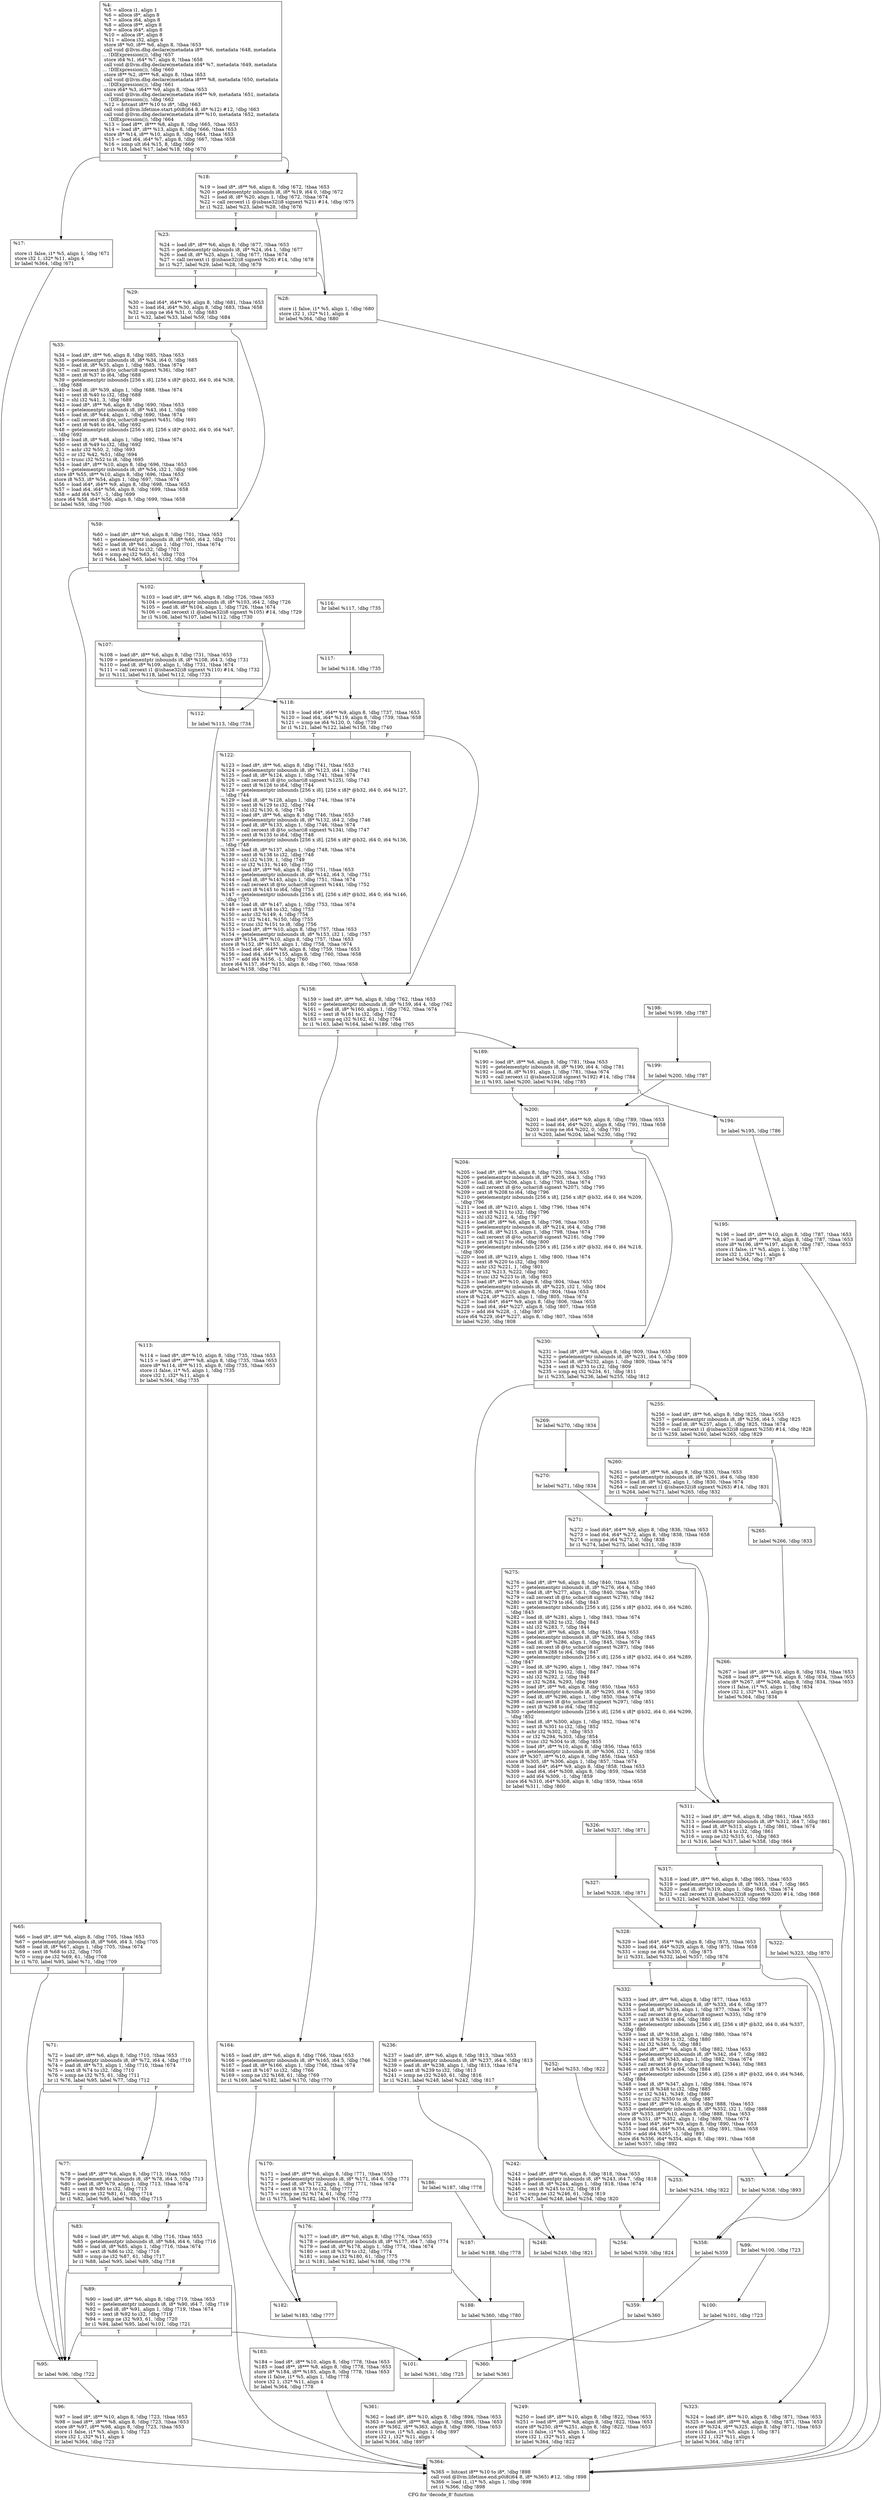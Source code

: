 digraph "CFG for 'decode_8' function" {
	label="CFG for 'decode_8' function";

	Node0x11d8a40 [shape=record,label="{%4:\l  %5 = alloca i1, align 1\l  %6 = alloca i8*, align 8\l  %7 = alloca i64, align 8\l  %8 = alloca i8**, align 8\l  %9 = alloca i64*, align 8\l  %10 = alloca i8*, align 8\l  %11 = alloca i32, align 4\l  store i8* %0, i8** %6, align 8, !tbaa !653\l  call void @llvm.dbg.declare(metadata i8** %6, metadata !648, metadata\l... !DIExpression()), !dbg !657\l  store i64 %1, i64* %7, align 8, !tbaa !658\l  call void @llvm.dbg.declare(metadata i64* %7, metadata !649, metadata\l... !DIExpression()), !dbg !660\l  store i8** %2, i8*** %8, align 8, !tbaa !653\l  call void @llvm.dbg.declare(metadata i8*** %8, metadata !650, metadata\l... !DIExpression()), !dbg !661\l  store i64* %3, i64** %9, align 8, !tbaa !653\l  call void @llvm.dbg.declare(metadata i64** %9, metadata !651, metadata\l... !DIExpression()), !dbg !662\l  %12 = bitcast i8** %10 to i8*, !dbg !663\l  call void @llvm.lifetime.start.p0i8(i64 8, i8* %12) #12, !dbg !663\l  call void @llvm.dbg.declare(metadata i8** %10, metadata !652, metadata\l... !DIExpression()), !dbg !664\l  %13 = load i8**, i8*** %8, align 8, !dbg !665, !tbaa !653\l  %14 = load i8*, i8** %13, align 8, !dbg !666, !tbaa !653\l  store i8* %14, i8** %10, align 8, !dbg !664, !tbaa !653\l  %15 = load i64, i64* %7, align 8, !dbg !667, !tbaa !658\l  %16 = icmp ult i64 %15, 8, !dbg !669\l  br i1 %16, label %17, label %18, !dbg !670\l|{<s0>T|<s1>F}}"];
	Node0x11d8a40:s0 -> Node0x11b9390;
	Node0x11d8a40:s1 -> Node0x11b93e0;
	Node0x11b9390 [shape=record,label="{%17:\l\l  store i1 false, i1* %5, align 1, !dbg !671\l  store i32 1, i32* %11, align 4\l  br label %364, !dbg !671\l}"];
	Node0x11b9390 -> Node0x11ba970;
	Node0x11b93e0 [shape=record,label="{%18:\l\l  %19 = load i8*, i8** %6, align 8, !dbg !672, !tbaa !653\l  %20 = getelementptr inbounds i8, i8* %19, i64 0, !dbg !672\l  %21 = load i8, i8* %20, align 1, !dbg !672, !tbaa !674\l  %22 = call zeroext i1 @isbase32(i8 signext %21) #14, !dbg !675\l  br i1 %22, label %23, label %28, !dbg !676\l|{<s0>T|<s1>F}}"];
	Node0x11b93e0:s0 -> Node0x11b9430;
	Node0x11b93e0:s1 -> Node0x11b9480;
	Node0x11b9430 [shape=record,label="{%23:\l\l  %24 = load i8*, i8** %6, align 8, !dbg !677, !tbaa !653\l  %25 = getelementptr inbounds i8, i8* %24, i64 1, !dbg !677\l  %26 = load i8, i8* %25, align 1, !dbg !677, !tbaa !674\l  %27 = call zeroext i1 @isbase32(i8 signext %26) #14, !dbg !678\l  br i1 %27, label %29, label %28, !dbg !679\l|{<s0>T|<s1>F}}"];
	Node0x11b9430:s0 -> Node0x11b94d0;
	Node0x11b9430:s1 -> Node0x11b9480;
	Node0x11b9480 [shape=record,label="{%28:\l\l  store i1 false, i1* %5, align 1, !dbg !680\l  store i32 1, i32* %11, align 4\l  br label %364, !dbg !680\l}"];
	Node0x11b9480 -> Node0x11ba970;
	Node0x11b94d0 [shape=record,label="{%29:\l\l  %30 = load i64*, i64** %9, align 8, !dbg !681, !tbaa !653\l  %31 = load i64, i64* %30, align 8, !dbg !683, !tbaa !658\l  %32 = icmp ne i64 %31, 0, !dbg !683\l  br i1 %32, label %33, label %59, !dbg !684\l|{<s0>T|<s1>F}}"];
	Node0x11b94d0:s0 -> Node0x11b9520;
	Node0x11b94d0:s1 -> Node0x11b9570;
	Node0x11b9520 [shape=record,label="{%33:\l\l  %34 = load i8*, i8** %6, align 8, !dbg !685, !tbaa !653\l  %35 = getelementptr inbounds i8, i8* %34, i64 0, !dbg !685\l  %36 = load i8, i8* %35, align 1, !dbg !685, !tbaa !674\l  %37 = call zeroext i8 @to_uchar(i8 signext %36), !dbg !687\l  %38 = zext i8 %37 to i64, !dbg !688\l  %39 = getelementptr inbounds [256 x i8], [256 x i8]* @b32, i64 0, i64 %38,\l... !dbg !688\l  %40 = load i8, i8* %39, align 1, !dbg !688, !tbaa !674\l  %41 = sext i8 %40 to i32, !dbg !688\l  %42 = shl i32 %41, 3, !dbg !689\l  %43 = load i8*, i8** %6, align 8, !dbg !690, !tbaa !653\l  %44 = getelementptr inbounds i8, i8* %43, i64 1, !dbg !690\l  %45 = load i8, i8* %44, align 1, !dbg !690, !tbaa !674\l  %46 = call zeroext i8 @to_uchar(i8 signext %45), !dbg !691\l  %47 = zext i8 %46 to i64, !dbg !692\l  %48 = getelementptr inbounds [256 x i8], [256 x i8]* @b32, i64 0, i64 %47,\l... !dbg !692\l  %49 = load i8, i8* %48, align 1, !dbg !692, !tbaa !674\l  %50 = sext i8 %49 to i32, !dbg !692\l  %51 = ashr i32 %50, 2, !dbg !693\l  %52 = or i32 %42, %51, !dbg !694\l  %53 = trunc i32 %52 to i8, !dbg !695\l  %54 = load i8*, i8** %10, align 8, !dbg !696, !tbaa !653\l  %55 = getelementptr inbounds i8, i8* %54, i32 1, !dbg !696\l  store i8* %55, i8** %10, align 8, !dbg !696, !tbaa !653\l  store i8 %53, i8* %54, align 1, !dbg !697, !tbaa !674\l  %56 = load i64*, i64** %9, align 8, !dbg !698, !tbaa !653\l  %57 = load i64, i64* %56, align 8, !dbg !699, !tbaa !658\l  %58 = add i64 %57, -1, !dbg !699\l  store i64 %58, i64* %56, align 8, !dbg !699, !tbaa !658\l  br label %59, !dbg !700\l}"];
	Node0x11b9520 -> Node0x11b9570;
	Node0x11b9570 [shape=record,label="{%59:\l\l  %60 = load i8*, i8** %6, align 8, !dbg !701, !tbaa !653\l  %61 = getelementptr inbounds i8, i8* %60, i64 2, !dbg !701\l  %62 = load i8, i8* %61, align 1, !dbg !701, !tbaa !674\l  %63 = sext i8 %62 to i32, !dbg !701\l  %64 = icmp eq i32 %63, 61, !dbg !703\l  br i1 %64, label %65, label %102, !dbg !704\l|{<s0>T|<s1>F}}"];
	Node0x11b9570:s0 -> Node0x11b95c0;
	Node0x11b9570:s1 -> Node0x11b98e0;
	Node0x11b95c0 [shape=record,label="{%65:\l\l  %66 = load i8*, i8** %6, align 8, !dbg !705, !tbaa !653\l  %67 = getelementptr inbounds i8, i8* %66, i64 3, !dbg !705\l  %68 = load i8, i8* %67, align 1, !dbg !705, !tbaa !674\l  %69 = sext i8 %68 to i32, !dbg !705\l  %70 = icmp ne i32 %69, 61, !dbg !708\l  br i1 %70, label %95, label %71, !dbg !709\l|{<s0>T|<s1>F}}"];
	Node0x11b95c0:s0 -> Node0x11b9750;
	Node0x11b95c0:s1 -> Node0x11b9610;
	Node0x11b9610 [shape=record,label="{%71:\l\l  %72 = load i8*, i8** %6, align 8, !dbg !710, !tbaa !653\l  %73 = getelementptr inbounds i8, i8* %72, i64 4, !dbg !710\l  %74 = load i8, i8* %73, align 1, !dbg !710, !tbaa !674\l  %75 = sext i8 %74 to i32, !dbg !710\l  %76 = icmp ne i32 %75, 61, !dbg !711\l  br i1 %76, label %95, label %77, !dbg !712\l|{<s0>T|<s1>F}}"];
	Node0x11b9610:s0 -> Node0x11b9750;
	Node0x11b9610:s1 -> Node0x11b9660;
	Node0x11b9660 [shape=record,label="{%77:\l\l  %78 = load i8*, i8** %6, align 8, !dbg !713, !tbaa !653\l  %79 = getelementptr inbounds i8, i8* %78, i64 5, !dbg !713\l  %80 = load i8, i8* %79, align 1, !dbg !713, !tbaa !674\l  %81 = sext i8 %80 to i32, !dbg !713\l  %82 = icmp ne i32 %81, 61, !dbg !714\l  br i1 %82, label %95, label %83, !dbg !715\l|{<s0>T|<s1>F}}"];
	Node0x11b9660:s0 -> Node0x11b9750;
	Node0x11b9660:s1 -> Node0x11b96b0;
	Node0x11b96b0 [shape=record,label="{%83:\l\l  %84 = load i8*, i8** %6, align 8, !dbg !716, !tbaa !653\l  %85 = getelementptr inbounds i8, i8* %84, i64 6, !dbg !716\l  %86 = load i8, i8* %85, align 1, !dbg !716, !tbaa !674\l  %87 = sext i8 %86 to i32, !dbg !716\l  %88 = icmp ne i32 %87, 61, !dbg !717\l  br i1 %88, label %95, label %89, !dbg !718\l|{<s0>T|<s1>F}}"];
	Node0x11b96b0:s0 -> Node0x11b9750;
	Node0x11b96b0:s1 -> Node0x11b9700;
	Node0x11b9700 [shape=record,label="{%89:\l\l  %90 = load i8*, i8** %6, align 8, !dbg !719, !tbaa !653\l  %91 = getelementptr inbounds i8, i8* %90, i64 7, !dbg !719\l  %92 = load i8, i8* %91, align 1, !dbg !719, !tbaa !674\l  %93 = sext i8 %92 to i32, !dbg !719\l  %94 = icmp ne i32 %93, 61, !dbg !720\l  br i1 %94, label %95, label %101, !dbg !721\l|{<s0>T|<s1>F}}"];
	Node0x11b9700:s0 -> Node0x11b9750;
	Node0x11b9700:s1 -> Node0x11b9890;
	Node0x11b9750 [shape=record,label="{%95:\l\l  br label %96, !dbg !722\l}"];
	Node0x11b9750 -> Node0x11b97a0;
	Node0x11b97a0 [shape=record,label="{%96:\l\l  %97 = load i8*, i8** %10, align 8, !dbg !723, !tbaa !653\l  %98 = load i8**, i8*** %8, align 8, !dbg !723, !tbaa !653\l  store i8* %97, i8** %98, align 8, !dbg !723, !tbaa !653\l  store i1 false, i1* %5, align 1, !dbg !723\l  store i32 1, i32* %11, align 4\l  br label %364, !dbg !723\l}"];
	Node0x11b97a0 -> Node0x11ba970;
	Node0x11b97f0 [shape=record,label="{%99:                                                  \l  br label %100, !dbg !723\l}"];
	Node0x11b97f0 -> Node0x11b9840;
	Node0x11b9840 [shape=record,label="{%100:\l\l  br label %101, !dbg !723\l}"];
	Node0x11b9840 -> Node0x11b9890;
	Node0x11b9890 [shape=record,label="{%101:\l\l  br label %361, !dbg !725\l}"];
	Node0x11b9890 -> Node0x11ba920;
	Node0x11b98e0 [shape=record,label="{%102:\l\l  %103 = load i8*, i8** %6, align 8, !dbg !726, !tbaa !653\l  %104 = getelementptr inbounds i8, i8* %103, i64 2, !dbg !726\l  %105 = load i8, i8* %104, align 1, !dbg !726, !tbaa !674\l  %106 = call zeroext i1 @isbase32(i8 signext %105) #14, !dbg !729\l  br i1 %106, label %107, label %112, !dbg !730\l|{<s0>T|<s1>F}}"];
	Node0x11b98e0:s0 -> Node0x11b9930;
	Node0x11b98e0:s1 -> Node0x11b9980;
	Node0x11b9930 [shape=record,label="{%107:\l\l  %108 = load i8*, i8** %6, align 8, !dbg !731, !tbaa !653\l  %109 = getelementptr inbounds i8, i8* %108, i64 3, !dbg !731\l  %110 = load i8, i8* %109, align 1, !dbg !731, !tbaa !674\l  %111 = call zeroext i1 @isbase32(i8 signext %110) #14, !dbg !732\l  br i1 %111, label %118, label %112, !dbg !733\l|{<s0>T|<s1>F}}"];
	Node0x11b9930:s0 -> Node0x11b9ac0;
	Node0x11b9930:s1 -> Node0x11b9980;
	Node0x11b9980 [shape=record,label="{%112:\l\l  br label %113, !dbg !734\l}"];
	Node0x11b9980 -> Node0x11b99d0;
	Node0x11b99d0 [shape=record,label="{%113:\l\l  %114 = load i8*, i8** %10, align 8, !dbg !735, !tbaa !653\l  %115 = load i8**, i8*** %8, align 8, !dbg !735, !tbaa !653\l  store i8* %114, i8** %115, align 8, !dbg !735, !tbaa !653\l  store i1 false, i1* %5, align 1, !dbg !735\l  store i32 1, i32* %11, align 4\l  br label %364, !dbg !735\l}"];
	Node0x11b99d0 -> Node0x11ba970;
	Node0x11b9a20 [shape=record,label="{%116:                                                  \l  br label %117, !dbg !735\l}"];
	Node0x11b9a20 -> Node0x11b9a70;
	Node0x11b9a70 [shape=record,label="{%117:\l\l  br label %118, !dbg !735\l}"];
	Node0x11b9a70 -> Node0x11b9ac0;
	Node0x11b9ac0 [shape=record,label="{%118:\l\l  %119 = load i64*, i64** %9, align 8, !dbg !737, !tbaa !653\l  %120 = load i64, i64* %119, align 8, !dbg !739, !tbaa !658\l  %121 = icmp ne i64 %120, 0, !dbg !739\l  br i1 %121, label %122, label %158, !dbg !740\l|{<s0>T|<s1>F}}"];
	Node0x11b9ac0:s0 -> Node0x11b9b10;
	Node0x11b9ac0:s1 -> Node0x11b9b60;
	Node0x11b9b10 [shape=record,label="{%122:\l\l  %123 = load i8*, i8** %6, align 8, !dbg !741, !tbaa !653\l  %124 = getelementptr inbounds i8, i8* %123, i64 1, !dbg !741\l  %125 = load i8, i8* %124, align 1, !dbg !741, !tbaa !674\l  %126 = call zeroext i8 @to_uchar(i8 signext %125), !dbg !743\l  %127 = zext i8 %126 to i64, !dbg !744\l  %128 = getelementptr inbounds [256 x i8], [256 x i8]* @b32, i64 0, i64 %127,\l... !dbg !744\l  %129 = load i8, i8* %128, align 1, !dbg !744, !tbaa !674\l  %130 = sext i8 %129 to i32, !dbg !744\l  %131 = shl i32 %130, 6, !dbg !745\l  %132 = load i8*, i8** %6, align 8, !dbg !746, !tbaa !653\l  %133 = getelementptr inbounds i8, i8* %132, i64 2, !dbg !746\l  %134 = load i8, i8* %133, align 1, !dbg !746, !tbaa !674\l  %135 = call zeroext i8 @to_uchar(i8 signext %134), !dbg !747\l  %136 = zext i8 %135 to i64, !dbg !748\l  %137 = getelementptr inbounds [256 x i8], [256 x i8]* @b32, i64 0, i64 %136,\l... !dbg !748\l  %138 = load i8, i8* %137, align 1, !dbg !748, !tbaa !674\l  %139 = sext i8 %138 to i32, !dbg !748\l  %140 = shl i32 %139, 1, !dbg !749\l  %141 = or i32 %131, %140, !dbg !750\l  %142 = load i8*, i8** %6, align 8, !dbg !751, !tbaa !653\l  %143 = getelementptr inbounds i8, i8* %142, i64 3, !dbg !751\l  %144 = load i8, i8* %143, align 1, !dbg !751, !tbaa !674\l  %145 = call zeroext i8 @to_uchar(i8 signext %144), !dbg !752\l  %146 = zext i8 %145 to i64, !dbg !753\l  %147 = getelementptr inbounds [256 x i8], [256 x i8]* @b32, i64 0, i64 %146,\l... !dbg !753\l  %148 = load i8, i8* %147, align 1, !dbg !753, !tbaa !674\l  %149 = sext i8 %148 to i32, !dbg !753\l  %150 = ashr i32 %149, 4, !dbg !754\l  %151 = or i32 %141, %150, !dbg !755\l  %152 = trunc i32 %151 to i8, !dbg !756\l  %153 = load i8*, i8** %10, align 8, !dbg !757, !tbaa !653\l  %154 = getelementptr inbounds i8, i8* %153, i32 1, !dbg !757\l  store i8* %154, i8** %10, align 8, !dbg !757, !tbaa !653\l  store i8 %152, i8* %153, align 1, !dbg !758, !tbaa !674\l  %155 = load i64*, i64** %9, align 8, !dbg !759, !tbaa !653\l  %156 = load i64, i64* %155, align 8, !dbg !760, !tbaa !658\l  %157 = add i64 %156, -1, !dbg !760\l  store i64 %157, i64* %155, align 8, !dbg !760, !tbaa !658\l  br label %158, !dbg !761\l}"];
	Node0x11b9b10 -> Node0x11b9b60;
	Node0x11b9b60 [shape=record,label="{%158:\l\l  %159 = load i8*, i8** %6, align 8, !dbg !762, !tbaa !653\l  %160 = getelementptr inbounds i8, i8* %159, i64 4, !dbg !762\l  %161 = load i8, i8* %160, align 1, !dbg !762, !tbaa !674\l  %162 = sext i8 %161 to i32, !dbg !762\l  %163 = icmp eq i32 %162, 61, !dbg !764\l  br i1 %163, label %164, label %189, !dbg !765\l|{<s0>T|<s1>F}}"];
	Node0x11b9b60:s0 -> Node0x11b9bb0;
	Node0x11b9b60:s1 -> Node0x11b9e30;
	Node0x11b9bb0 [shape=record,label="{%164:\l\l  %165 = load i8*, i8** %6, align 8, !dbg !766, !tbaa !653\l  %166 = getelementptr inbounds i8, i8* %165, i64 5, !dbg !766\l  %167 = load i8, i8* %166, align 1, !dbg !766, !tbaa !674\l  %168 = sext i8 %167 to i32, !dbg !766\l  %169 = icmp ne i32 %168, 61, !dbg !769\l  br i1 %169, label %182, label %170, !dbg !770\l|{<s0>T|<s1>F}}"];
	Node0x11b9bb0:s0 -> Node0x11b9ca0;
	Node0x11b9bb0:s1 -> Node0x11b9c00;
	Node0x11b9c00 [shape=record,label="{%170:\l\l  %171 = load i8*, i8** %6, align 8, !dbg !771, !tbaa !653\l  %172 = getelementptr inbounds i8, i8* %171, i64 6, !dbg !771\l  %173 = load i8, i8* %172, align 1, !dbg !771, !tbaa !674\l  %174 = sext i8 %173 to i32, !dbg !771\l  %175 = icmp ne i32 %174, 61, !dbg !772\l  br i1 %175, label %182, label %176, !dbg !773\l|{<s0>T|<s1>F}}"];
	Node0x11b9c00:s0 -> Node0x11b9ca0;
	Node0x11b9c00:s1 -> Node0x11b9c50;
	Node0x11b9c50 [shape=record,label="{%176:\l\l  %177 = load i8*, i8** %6, align 8, !dbg !774, !tbaa !653\l  %178 = getelementptr inbounds i8, i8* %177, i64 7, !dbg !774\l  %179 = load i8, i8* %178, align 1, !dbg !774, !tbaa !674\l  %180 = sext i8 %179 to i32, !dbg !774\l  %181 = icmp ne i32 %180, 61, !dbg !775\l  br i1 %181, label %182, label %188, !dbg !776\l|{<s0>T|<s1>F}}"];
	Node0x11b9c50:s0 -> Node0x11b9ca0;
	Node0x11b9c50:s1 -> Node0x11b9de0;
	Node0x11b9ca0 [shape=record,label="{%182:\l\l  br label %183, !dbg !777\l}"];
	Node0x11b9ca0 -> Node0x11b9cf0;
	Node0x11b9cf0 [shape=record,label="{%183:\l\l  %184 = load i8*, i8** %10, align 8, !dbg !778, !tbaa !653\l  %185 = load i8**, i8*** %8, align 8, !dbg !778, !tbaa !653\l  store i8* %184, i8** %185, align 8, !dbg !778, !tbaa !653\l  store i1 false, i1* %5, align 1, !dbg !778\l  store i32 1, i32* %11, align 4\l  br label %364, !dbg !778\l}"];
	Node0x11b9cf0 -> Node0x11ba970;
	Node0x11b9d40 [shape=record,label="{%186:                                                  \l  br label %187, !dbg !778\l}"];
	Node0x11b9d40 -> Node0x11b9d90;
	Node0x11b9d90 [shape=record,label="{%187:\l\l  br label %188, !dbg !778\l}"];
	Node0x11b9d90 -> Node0x11b9de0;
	Node0x11b9de0 [shape=record,label="{%188:\l\l  br label %360, !dbg !780\l}"];
	Node0x11b9de0 -> Node0x11ba8d0;
	Node0x11b9e30 [shape=record,label="{%189:\l\l  %190 = load i8*, i8** %6, align 8, !dbg !781, !tbaa !653\l  %191 = getelementptr inbounds i8, i8* %190, i64 4, !dbg !781\l  %192 = load i8, i8* %191, align 1, !dbg !781, !tbaa !674\l  %193 = call zeroext i1 @isbase32(i8 signext %192) #14, !dbg !784\l  br i1 %193, label %200, label %194, !dbg !785\l|{<s0>T|<s1>F}}"];
	Node0x11b9e30:s0 -> Node0x11b9fc0;
	Node0x11b9e30:s1 -> Node0x11b9e80;
	Node0x11b9e80 [shape=record,label="{%194:\l\l  br label %195, !dbg !786\l}"];
	Node0x11b9e80 -> Node0x11b9ed0;
	Node0x11b9ed0 [shape=record,label="{%195:\l\l  %196 = load i8*, i8** %10, align 8, !dbg !787, !tbaa !653\l  %197 = load i8**, i8*** %8, align 8, !dbg !787, !tbaa !653\l  store i8* %196, i8** %197, align 8, !dbg !787, !tbaa !653\l  store i1 false, i1* %5, align 1, !dbg !787\l  store i32 1, i32* %11, align 4\l  br label %364, !dbg !787\l}"];
	Node0x11b9ed0 -> Node0x11ba970;
	Node0x11b9f20 [shape=record,label="{%198:                                                  \l  br label %199, !dbg !787\l}"];
	Node0x11b9f20 -> Node0x11b9f70;
	Node0x11b9f70 [shape=record,label="{%199:\l\l  br label %200, !dbg !787\l}"];
	Node0x11b9f70 -> Node0x11b9fc0;
	Node0x11b9fc0 [shape=record,label="{%200:\l\l  %201 = load i64*, i64** %9, align 8, !dbg !789, !tbaa !653\l  %202 = load i64, i64* %201, align 8, !dbg !791, !tbaa !658\l  %203 = icmp ne i64 %202, 0, !dbg !791\l  br i1 %203, label %204, label %230, !dbg !792\l|{<s0>T|<s1>F}}"];
	Node0x11b9fc0:s0 -> Node0x11ba010;
	Node0x11b9fc0:s1 -> Node0x11ba060;
	Node0x11ba010 [shape=record,label="{%204:\l\l  %205 = load i8*, i8** %6, align 8, !dbg !793, !tbaa !653\l  %206 = getelementptr inbounds i8, i8* %205, i64 3, !dbg !793\l  %207 = load i8, i8* %206, align 1, !dbg !793, !tbaa !674\l  %208 = call zeroext i8 @to_uchar(i8 signext %207), !dbg !795\l  %209 = zext i8 %208 to i64, !dbg !796\l  %210 = getelementptr inbounds [256 x i8], [256 x i8]* @b32, i64 0, i64 %209,\l... !dbg !796\l  %211 = load i8, i8* %210, align 1, !dbg !796, !tbaa !674\l  %212 = sext i8 %211 to i32, !dbg !796\l  %213 = shl i32 %212, 4, !dbg !797\l  %214 = load i8*, i8** %6, align 8, !dbg !798, !tbaa !653\l  %215 = getelementptr inbounds i8, i8* %214, i64 4, !dbg !798\l  %216 = load i8, i8* %215, align 1, !dbg !798, !tbaa !674\l  %217 = call zeroext i8 @to_uchar(i8 signext %216), !dbg !799\l  %218 = zext i8 %217 to i64, !dbg !800\l  %219 = getelementptr inbounds [256 x i8], [256 x i8]* @b32, i64 0, i64 %218,\l... !dbg !800\l  %220 = load i8, i8* %219, align 1, !dbg !800, !tbaa !674\l  %221 = sext i8 %220 to i32, !dbg !800\l  %222 = ashr i32 %221, 1, !dbg !801\l  %223 = or i32 %213, %222, !dbg !802\l  %224 = trunc i32 %223 to i8, !dbg !803\l  %225 = load i8*, i8** %10, align 8, !dbg !804, !tbaa !653\l  %226 = getelementptr inbounds i8, i8* %225, i32 1, !dbg !804\l  store i8* %226, i8** %10, align 8, !dbg !804, !tbaa !653\l  store i8 %224, i8* %225, align 1, !dbg !805, !tbaa !674\l  %227 = load i64*, i64** %9, align 8, !dbg !806, !tbaa !653\l  %228 = load i64, i64* %227, align 8, !dbg !807, !tbaa !658\l  %229 = add i64 %228, -1, !dbg !807\l  store i64 %229, i64* %227, align 8, !dbg !807, !tbaa !658\l  br label %230, !dbg !808\l}"];
	Node0x11ba010 -> Node0x11ba060;
	Node0x11ba060 [shape=record,label="{%230:\l\l  %231 = load i8*, i8** %6, align 8, !dbg !809, !tbaa !653\l  %232 = getelementptr inbounds i8, i8* %231, i64 5, !dbg !809\l  %233 = load i8, i8* %232, align 1, !dbg !809, !tbaa !674\l  %234 = sext i8 %233 to i32, !dbg !809\l  %235 = icmp eq i32 %234, 61, !dbg !811\l  br i1 %235, label %236, label %255, !dbg !812\l|{<s0>T|<s1>F}}"];
	Node0x11ba060:s0 -> Node0x11ba0b0;
	Node0x11ba060:s1 -> Node0x11ba2e0;
	Node0x11ba0b0 [shape=record,label="{%236:\l\l  %237 = load i8*, i8** %6, align 8, !dbg !813, !tbaa !653\l  %238 = getelementptr inbounds i8, i8* %237, i64 6, !dbg !813\l  %239 = load i8, i8* %238, align 1, !dbg !813, !tbaa !674\l  %240 = sext i8 %239 to i32, !dbg !813\l  %241 = icmp ne i32 %240, 61, !dbg !816\l  br i1 %241, label %248, label %242, !dbg !817\l|{<s0>T|<s1>F}}"];
	Node0x11ba0b0:s0 -> Node0x11ba150;
	Node0x11ba0b0:s1 -> Node0x11ba100;
	Node0x11ba100 [shape=record,label="{%242:\l\l  %243 = load i8*, i8** %6, align 8, !dbg !818, !tbaa !653\l  %244 = getelementptr inbounds i8, i8* %243, i64 7, !dbg !818\l  %245 = load i8, i8* %244, align 1, !dbg !818, !tbaa !674\l  %246 = sext i8 %245 to i32, !dbg !818\l  %247 = icmp ne i32 %246, 61, !dbg !819\l  br i1 %247, label %248, label %254, !dbg !820\l|{<s0>T|<s1>F}}"];
	Node0x11ba100:s0 -> Node0x11ba150;
	Node0x11ba100:s1 -> Node0x11ba290;
	Node0x11ba150 [shape=record,label="{%248:\l\l  br label %249, !dbg !821\l}"];
	Node0x11ba150 -> Node0x11ba1a0;
	Node0x11ba1a0 [shape=record,label="{%249:\l\l  %250 = load i8*, i8** %10, align 8, !dbg !822, !tbaa !653\l  %251 = load i8**, i8*** %8, align 8, !dbg !822, !tbaa !653\l  store i8* %250, i8** %251, align 8, !dbg !822, !tbaa !653\l  store i1 false, i1* %5, align 1, !dbg !822\l  store i32 1, i32* %11, align 4\l  br label %364, !dbg !822\l}"];
	Node0x11ba1a0 -> Node0x11ba970;
	Node0x11ba1f0 [shape=record,label="{%252:                                                  \l  br label %253, !dbg !822\l}"];
	Node0x11ba1f0 -> Node0x11ba240;
	Node0x11ba240 [shape=record,label="{%253:\l\l  br label %254, !dbg !822\l}"];
	Node0x11ba240 -> Node0x11ba290;
	Node0x11ba290 [shape=record,label="{%254:\l\l  br label %359, !dbg !824\l}"];
	Node0x11ba290 -> Node0x11ba880;
	Node0x11ba2e0 [shape=record,label="{%255:\l\l  %256 = load i8*, i8** %6, align 8, !dbg !825, !tbaa !653\l  %257 = getelementptr inbounds i8, i8* %256, i64 5, !dbg !825\l  %258 = load i8, i8* %257, align 1, !dbg !825, !tbaa !674\l  %259 = call zeroext i1 @isbase32(i8 signext %258) #14, !dbg !828\l  br i1 %259, label %260, label %265, !dbg !829\l|{<s0>T|<s1>F}}"];
	Node0x11ba2e0:s0 -> Node0x11ba330;
	Node0x11ba2e0:s1 -> Node0x11ba380;
	Node0x11ba330 [shape=record,label="{%260:\l\l  %261 = load i8*, i8** %6, align 8, !dbg !830, !tbaa !653\l  %262 = getelementptr inbounds i8, i8* %261, i64 6, !dbg !830\l  %263 = load i8, i8* %262, align 1, !dbg !830, !tbaa !674\l  %264 = call zeroext i1 @isbase32(i8 signext %263) #14, !dbg !831\l  br i1 %264, label %271, label %265, !dbg !832\l|{<s0>T|<s1>F}}"];
	Node0x11ba330:s0 -> Node0x11ba4c0;
	Node0x11ba330:s1 -> Node0x11ba380;
	Node0x11ba380 [shape=record,label="{%265:\l\l  br label %266, !dbg !833\l}"];
	Node0x11ba380 -> Node0x11ba3d0;
	Node0x11ba3d0 [shape=record,label="{%266:\l\l  %267 = load i8*, i8** %10, align 8, !dbg !834, !tbaa !653\l  %268 = load i8**, i8*** %8, align 8, !dbg !834, !tbaa !653\l  store i8* %267, i8** %268, align 8, !dbg !834, !tbaa !653\l  store i1 false, i1* %5, align 1, !dbg !834\l  store i32 1, i32* %11, align 4\l  br label %364, !dbg !834\l}"];
	Node0x11ba3d0 -> Node0x11ba970;
	Node0x11ba420 [shape=record,label="{%269:                                                  \l  br label %270, !dbg !834\l}"];
	Node0x11ba420 -> Node0x11ba470;
	Node0x11ba470 [shape=record,label="{%270:\l\l  br label %271, !dbg !834\l}"];
	Node0x11ba470 -> Node0x11ba4c0;
	Node0x11ba4c0 [shape=record,label="{%271:\l\l  %272 = load i64*, i64** %9, align 8, !dbg !836, !tbaa !653\l  %273 = load i64, i64* %272, align 8, !dbg !838, !tbaa !658\l  %274 = icmp ne i64 %273, 0, !dbg !838\l  br i1 %274, label %275, label %311, !dbg !839\l|{<s0>T|<s1>F}}"];
	Node0x11ba4c0:s0 -> Node0x11ba510;
	Node0x11ba4c0:s1 -> Node0x11ba560;
	Node0x11ba510 [shape=record,label="{%275:\l\l  %276 = load i8*, i8** %6, align 8, !dbg !840, !tbaa !653\l  %277 = getelementptr inbounds i8, i8* %276, i64 4, !dbg !840\l  %278 = load i8, i8* %277, align 1, !dbg !840, !tbaa !674\l  %279 = call zeroext i8 @to_uchar(i8 signext %278), !dbg !842\l  %280 = zext i8 %279 to i64, !dbg !843\l  %281 = getelementptr inbounds [256 x i8], [256 x i8]* @b32, i64 0, i64 %280,\l... !dbg !843\l  %282 = load i8, i8* %281, align 1, !dbg !843, !tbaa !674\l  %283 = sext i8 %282 to i32, !dbg !843\l  %284 = shl i32 %283, 7, !dbg !844\l  %285 = load i8*, i8** %6, align 8, !dbg !845, !tbaa !653\l  %286 = getelementptr inbounds i8, i8* %285, i64 5, !dbg !845\l  %287 = load i8, i8* %286, align 1, !dbg !845, !tbaa !674\l  %288 = call zeroext i8 @to_uchar(i8 signext %287), !dbg !846\l  %289 = zext i8 %288 to i64, !dbg !847\l  %290 = getelementptr inbounds [256 x i8], [256 x i8]* @b32, i64 0, i64 %289,\l... !dbg !847\l  %291 = load i8, i8* %290, align 1, !dbg !847, !tbaa !674\l  %292 = sext i8 %291 to i32, !dbg !847\l  %293 = shl i32 %292, 2, !dbg !848\l  %294 = or i32 %284, %293, !dbg !849\l  %295 = load i8*, i8** %6, align 8, !dbg !850, !tbaa !653\l  %296 = getelementptr inbounds i8, i8* %295, i64 6, !dbg !850\l  %297 = load i8, i8* %296, align 1, !dbg !850, !tbaa !674\l  %298 = call zeroext i8 @to_uchar(i8 signext %297), !dbg !851\l  %299 = zext i8 %298 to i64, !dbg !852\l  %300 = getelementptr inbounds [256 x i8], [256 x i8]* @b32, i64 0, i64 %299,\l... !dbg !852\l  %301 = load i8, i8* %300, align 1, !dbg !852, !tbaa !674\l  %302 = sext i8 %301 to i32, !dbg !852\l  %303 = ashr i32 %302, 3, !dbg !853\l  %304 = or i32 %294, %303, !dbg !854\l  %305 = trunc i32 %304 to i8, !dbg !855\l  %306 = load i8*, i8** %10, align 8, !dbg !856, !tbaa !653\l  %307 = getelementptr inbounds i8, i8* %306, i32 1, !dbg !856\l  store i8* %307, i8** %10, align 8, !dbg !856, !tbaa !653\l  store i8 %305, i8* %306, align 1, !dbg !857, !tbaa !674\l  %308 = load i64*, i64** %9, align 8, !dbg !858, !tbaa !653\l  %309 = load i64, i64* %308, align 8, !dbg !859, !tbaa !658\l  %310 = add i64 %309, -1, !dbg !859\l  store i64 %310, i64* %308, align 8, !dbg !859, !tbaa !658\l  br label %311, !dbg !860\l}"];
	Node0x11ba510 -> Node0x11ba560;
	Node0x11ba560 [shape=record,label="{%311:\l\l  %312 = load i8*, i8** %6, align 8, !dbg !861, !tbaa !653\l  %313 = getelementptr inbounds i8, i8* %312, i64 7, !dbg !861\l  %314 = load i8, i8* %313, align 1, !dbg !861, !tbaa !674\l  %315 = sext i8 %314 to i32, !dbg !861\l  %316 = icmp ne i32 %315, 61, !dbg !863\l  br i1 %316, label %317, label %358, !dbg !864\l|{<s0>T|<s1>F}}"];
	Node0x11ba560:s0 -> Node0x11ba5b0;
	Node0x11ba560:s1 -> Node0x11ba830;
	Node0x11ba5b0 [shape=record,label="{%317:\l\l  %318 = load i8*, i8** %6, align 8, !dbg !865, !tbaa !653\l  %319 = getelementptr inbounds i8, i8* %318, i64 7, !dbg !865\l  %320 = load i8, i8* %319, align 1, !dbg !865, !tbaa !674\l  %321 = call zeroext i1 @isbase32(i8 signext %320) #14, !dbg !868\l  br i1 %321, label %328, label %322, !dbg !869\l|{<s0>T|<s1>F}}"];
	Node0x11ba5b0:s0 -> Node0x11ba740;
	Node0x11ba5b0:s1 -> Node0x11ba600;
	Node0x11ba600 [shape=record,label="{%322:\l\l  br label %323, !dbg !870\l}"];
	Node0x11ba600 -> Node0x11ba650;
	Node0x11ba650 [shape=record,label="{%323:\l\l  %324 = load i8*, i8** %10, align 8, !dbg !871, !tbaa !653\l  %325 = load i8**, i8*** %8, align 8, !dbg !871, !tbaa !653\l  store i8* %324, i8** %325, align 8, !dbg !871, !tbaa !653\l  store i1 false, i1* %5, align 1, !dbg !871\l  store i32 1, i32* %11, align 4\l  br label %364, !dbg !871\l}"];
	Node0x11ba650 -> Node0x11ba970;
	Node0x11ba6a0 [shape=record,label="{%326:                                                  \l  br label %327, !dbg !871\l}"];
	Node0x11ba6a0 -> Node0x11ba6f0;
	Node0x11ba6f0 [shape=record,label="{%327:\l\l  br label %328, !dbg !871\l}"];
	Node0x11ba6f0 -> Node0x11ba740;
	Node0x11ba740 [shape=record,label="{%328:\l\l  %329 = load i64*, i64** %9, align 8, !dbg !873, !tbaa !653\l  %330 = load i64, i64* %329, align 8, !dbg !875, !tbaa !658\l  %331 = icmp ne i64 %330, 0, !dbg !875\l  br i1 %331, label %332, label %357, !dbg !876\l|{<s0>T|<s1>F}}"];
	Node0x11ba740:s0 -> Node0x11ba790;
	Node0x11ba740:s1 -> Node0x11ba7e0;
	Node0x11ba790 [shape=record,label="{%332:\l\l  %333 = load i8*, i8** %6, align 8, !dbg !877, !tbaa !653\l  %334 = getelementptr inbounds i8, i8* %333, i64 6, !dbg !877\l  %335 = load i8, i8* %334, align 1, !dbg !877, !tbaa !674\l  %336 = call zeroext i8 @to_uchar(i8 signext %335), !dbg !879\l  %337 = zext i8 %336 to i64, !dbg !880\l  %338 = getelementptr inbounds [256 x i8], [256 x i8]* @b32, i64 0, i64 %337,\l... !dbg !880\l  %339 = load i8, i8* %338, align 1, !dbg !880, !tbaa !674\l  %340 = sext i8 %339 to i32, !dbg !880\l  %341 = shl i32 %340, 5, !dbg !881\l  %342 = load i8*, i8** %6, align 8, !dbg !882, !tbaa !653\l  %343 = getelementptr inbounds i8, i8* %342, i64 7, !dbg !882\l  %344 = load i8, i8* %343, align 1, !dbg !882, !tbaa !674\l  %345 = call zeroext i8 @to_uchar(i8 signext %344), !dbg !883\l  %346 = zext i8 %345 to i64, !dbg !884\l  %347 = getelementptr inbounds [256 x i8], [256 x i8]* @b32, i64 0, i64 %346,\l... !dbg !884\l  %348 = load i8, i8* %347, align 1, !dbg !884, !tbaa !674\l  %349 = sext i8 %348 to i32, !dbg !885\l  %350 = or i32 %341, %349, !dbg !886\l  %351 = trunc i32 %350 to i8, !dbg !887\l  %352 = load i8*, i8** %10, align 8, !dbg !888, !tbaa !653\l  %353 = getelementptr inbounds i8, i8* %352, i32 1, !dbg !888\l  store i8* %353, i8** %10, align 8, !dbg !888, !tbaa !653\l  store i8 %351, i8* %352, align 1, !dbg !889, !tbaa !674\l  %354 = load i64*, i64** %9, align 8, !dbg !890, !tbaa !653\l  %355 = load i64, i64* %354, align 8, !dbg !891, !tbaa !658\l  %356 = add i64 %355, -1, !dbg !891\l  store i64 %356, i64* %354, align 8, !dbg !891, !tbaa !658\l  br label %357, !dbg !892\l}"];
	Node0x11ba790 -> Node0x11ba7e0;
	Node0x11ba7e0 [shape=record,label="{%357:\l\l  br label %358, !dbg !893\l}"];
	Node0x11ba7e0 -> Node0x11ba830;
	Node0x11ba830 [shape=record,label="{%358:\l\l  br label %359\l}"];
	Node0x11ba830 -> Node0x11ba880;
	Node0x11ba880 [shape=record,label="{%359:\l\l  br label %360\l}"];
	Node0x11ba880 -> Node0x11ba8d0;
	Node0x11ba8d0 [shape=record,label="{%360:\l\l  br label %361\l}"];
	Node0x11ba8d0 -> Node0x11ba920;
	Node0x11ba920 [shape=record,label="{%361:\l\l  %362 = load i8*, i8** %10, align 8, !dbg !894, !tbaa !653\l  %363 = load i8**, i8*** %8, align 8, !dbg !895, !tbaa !653\l  store i8* %362, i8** %363, align 8, !dbg !896, !tbaa !653\l  store i1 true, i1* %5, align 1, !dbg !897\l  store i32 1, i32* %11, align 4\l  br label %364, !dbg !897\l}"];
	Node0x11ba920 -> Node0x11ba970;
	Node0x11ba970 [shape=record,label="{%364:\l\l  %365 = bitcast i8** %10 to i8*, !dbg !898\l  call void @llvm.lifetime.end.p0i8(i64 8, i8* %365) #12, !dbg !898\l  %366 = load i1, i1* %5, align 1, !dbg !898\l  ret i1 %366, !dbg !898\l}"];
}
